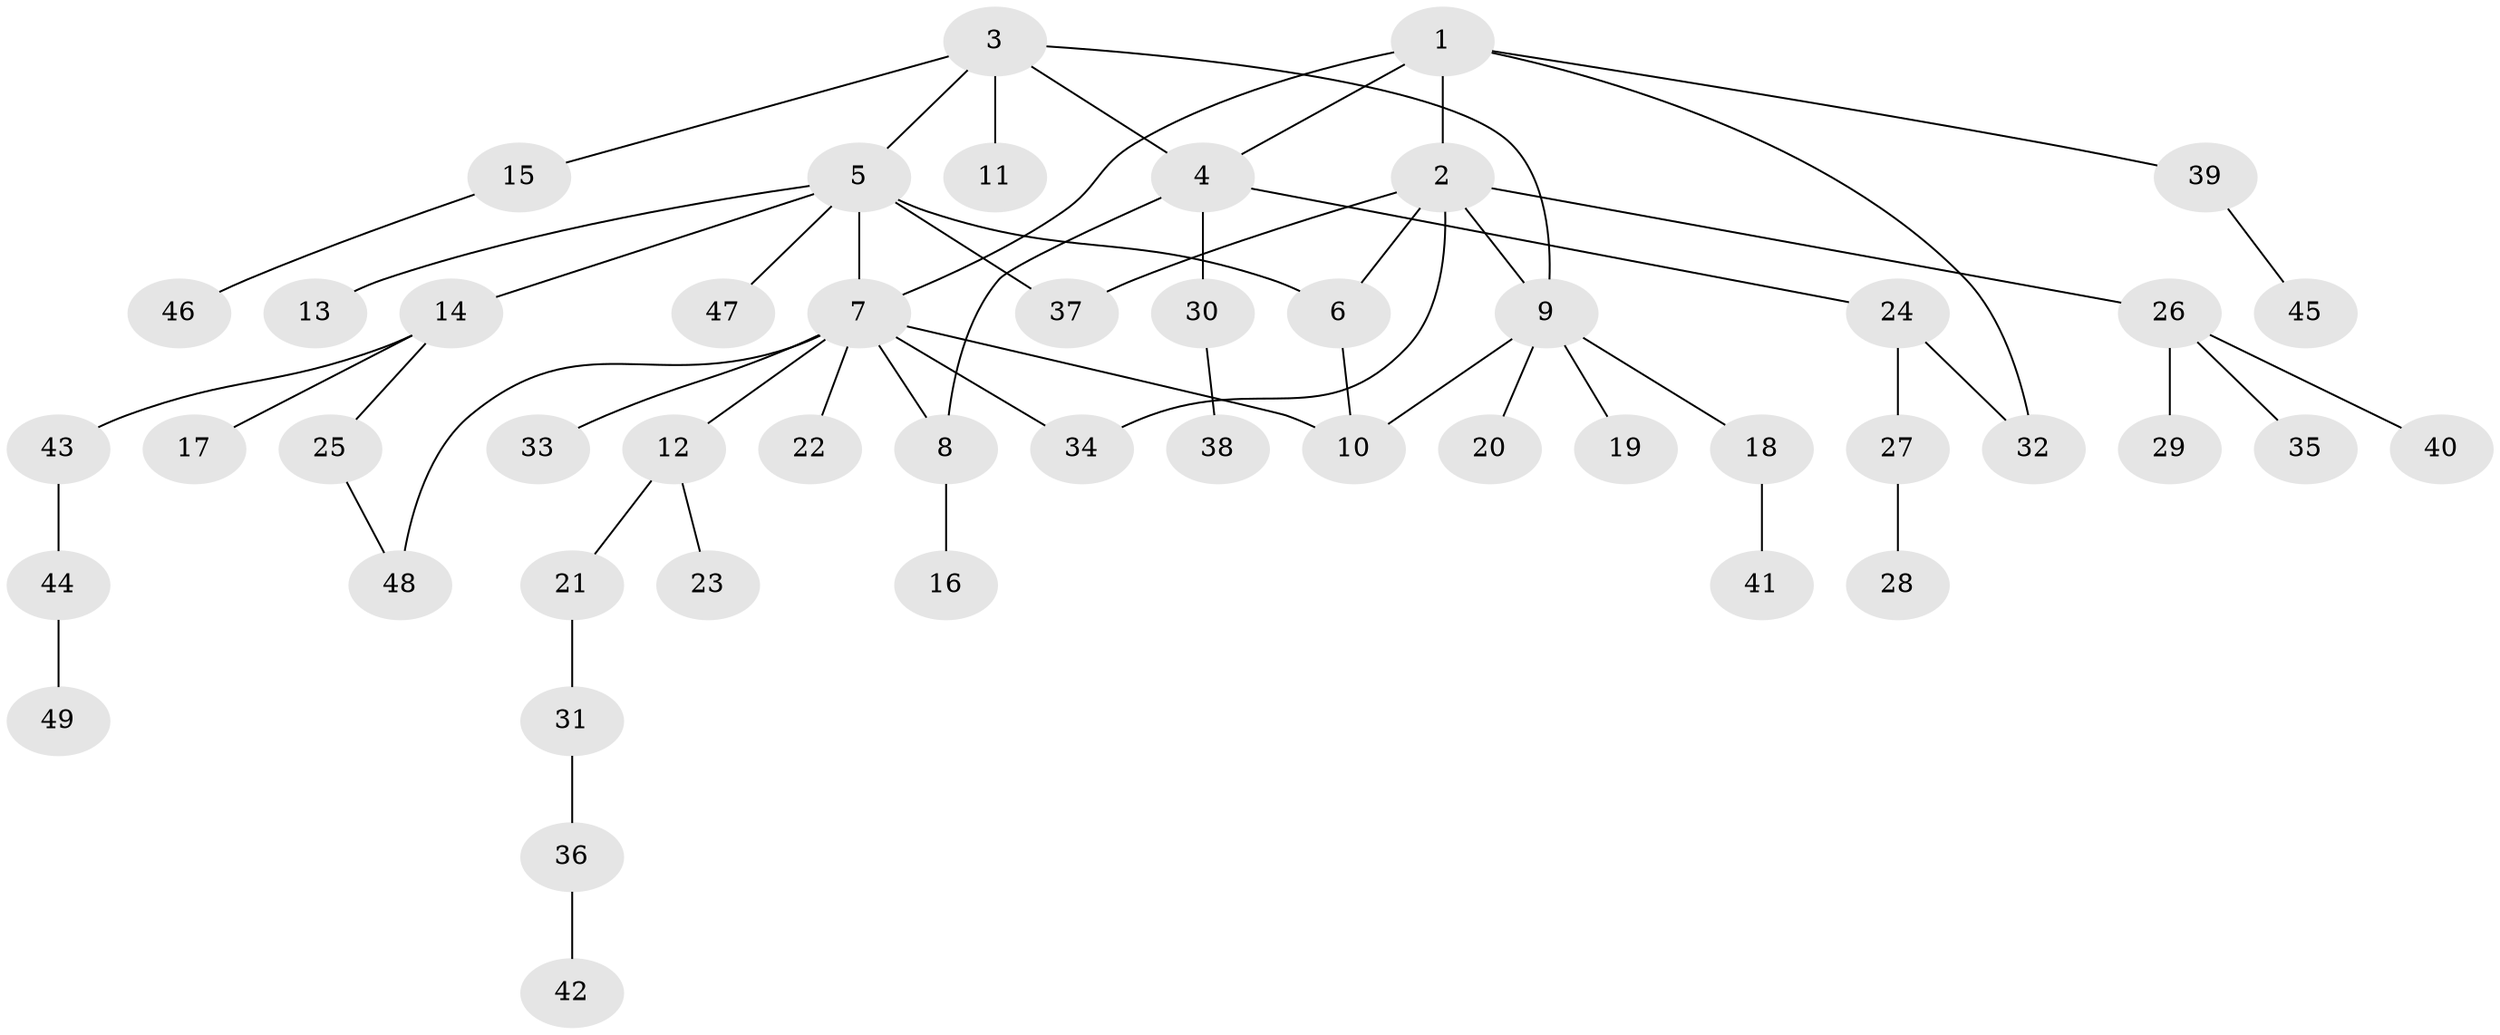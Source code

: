 // coarse degree distribution, {4: 0.15, 6: 0.15, 2: 0.2, 1: 0.4, 5: 0.05, 3: 0.05}
// Generated by graph-tools (version 1.1) at 2025/37/03/04/25 23:37:35]
// undirected, 49 vertices, 58 edges
graph export_dot {
  node [color=gray90,style=filled];
  1;
  2;
  3;
  4;
  5;
  6;
  7;
  8;
  9;
  10;
  11;
  12;
  13;
  14;
  15;
  16;
  17;
  18;
  19;
  20;
  21;
  22;
  23;
  24;
  25;
  26;
  27;
  28;
  29;
  30;
  31;
  32;
  33;
  34;
  35;
  36;
  37;
  38;
  39;
  40;
  41;
  42;
  43;
  44;
  45;
  46;
  47;
  48;
  49;
  1 -- 2;
  1 -- 4;
  1 -- 7;
  1 -- 32;
  1 -- 39;
  2 -- 6;
  2 -- 9;
  2 -- 26;
  2 -- 34;
  2 -- 37;
  3 -- 4;
  3 -- 5;
  3 -- 9;
  3 -- 11;
  3 -- 15;
  4 -- 8;
  4 -- 24;
  4 -- 30;
  5 -- 6;
  5 -- 7;
  5 -- 13;
  5 -- 14;
  5 -- 37;
  5 -- 47;
  6 -- 10;
  7 -- 8;
  7 -- 10;
  7 -- 12;
  7 -- 22;
  7 -- 33;
  7 -- 34;
  7 -- 48;
  8 -- 16;
  9 -- 10;
  9 -- 18;
  9 -- 19;
  9 -- 20;
  12 -- 21;
  12 -- 23;
  14 -- 17;
  14 -- 25;
  14 -- 43;
  15 -- 46;
  18 -- 41;
  21 -- 31;
  24 -- 27;
  24 -- 32;
  25 -- 48;
  26 -- 29;
  26 -- 35;
  26 -- 40;
  27 -- 28;
  30 -- 38;
  31 -- 36;
  36 -- 42;
  39 -- 45;
  43 -- 44;
  44 -- 49;
}
